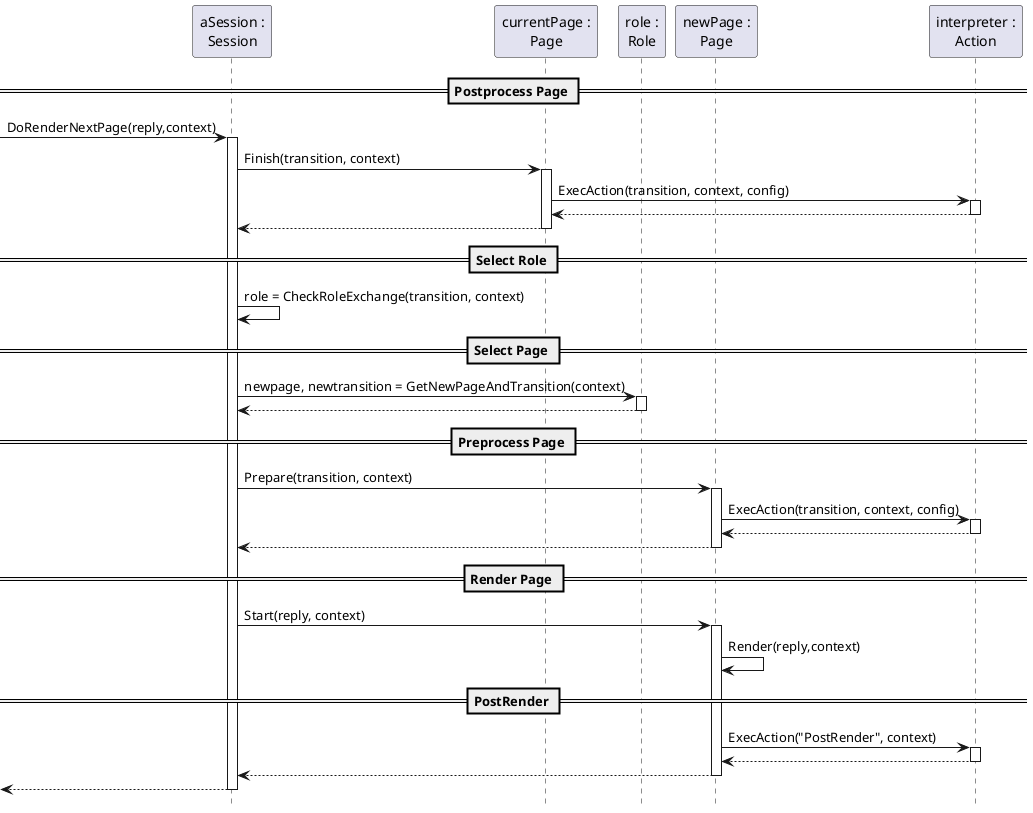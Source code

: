 @startuml
hide footbox
participant "aSession :\nSession" as S
participant "currentPage :\nPage" as P0
participant "role :\nRole" as R
participant "newPage :\nPage" as P1
participant "interpreter :\nAction" as A

== Postprocess Page ==

[->S: DoRenderNextPage(reply,context)
activate S

 S->P0: Finish(transition, context)
 activate P0
  P0->A: ExecAction(transition, context, config)
  activate A
  P0<--A
  deactivate A
 S<--P0
 deactivate P0

 == Select Role ==

 S->S: role = CheckRoleExchange(transition, context)

 == Select Page ==

 S->R: newpage, newtransition = GetNewPageAndTransition(context)
 activate R
 S<--R
 deactivate R

 == Preprocess Page ==
 S->P1: Prepare(transition, context)
 activate P1
  P1->A: ExecAction(transition, context, config)
  activate A
  P1<--A
  deactivate A
 S<--P1
 deactivate P1

 == Render Page ==
 S->P1: Start(reply, context)
 activate P1
  P1->P1: Render(reply,context)
 == PostRender ==
  P1->A: ExecAction("PostRender", context)
  activate A
  P1<--A
  deactivate A
 S<--P1
 deactivate P1

[<--S
deactivate S
@enduml
